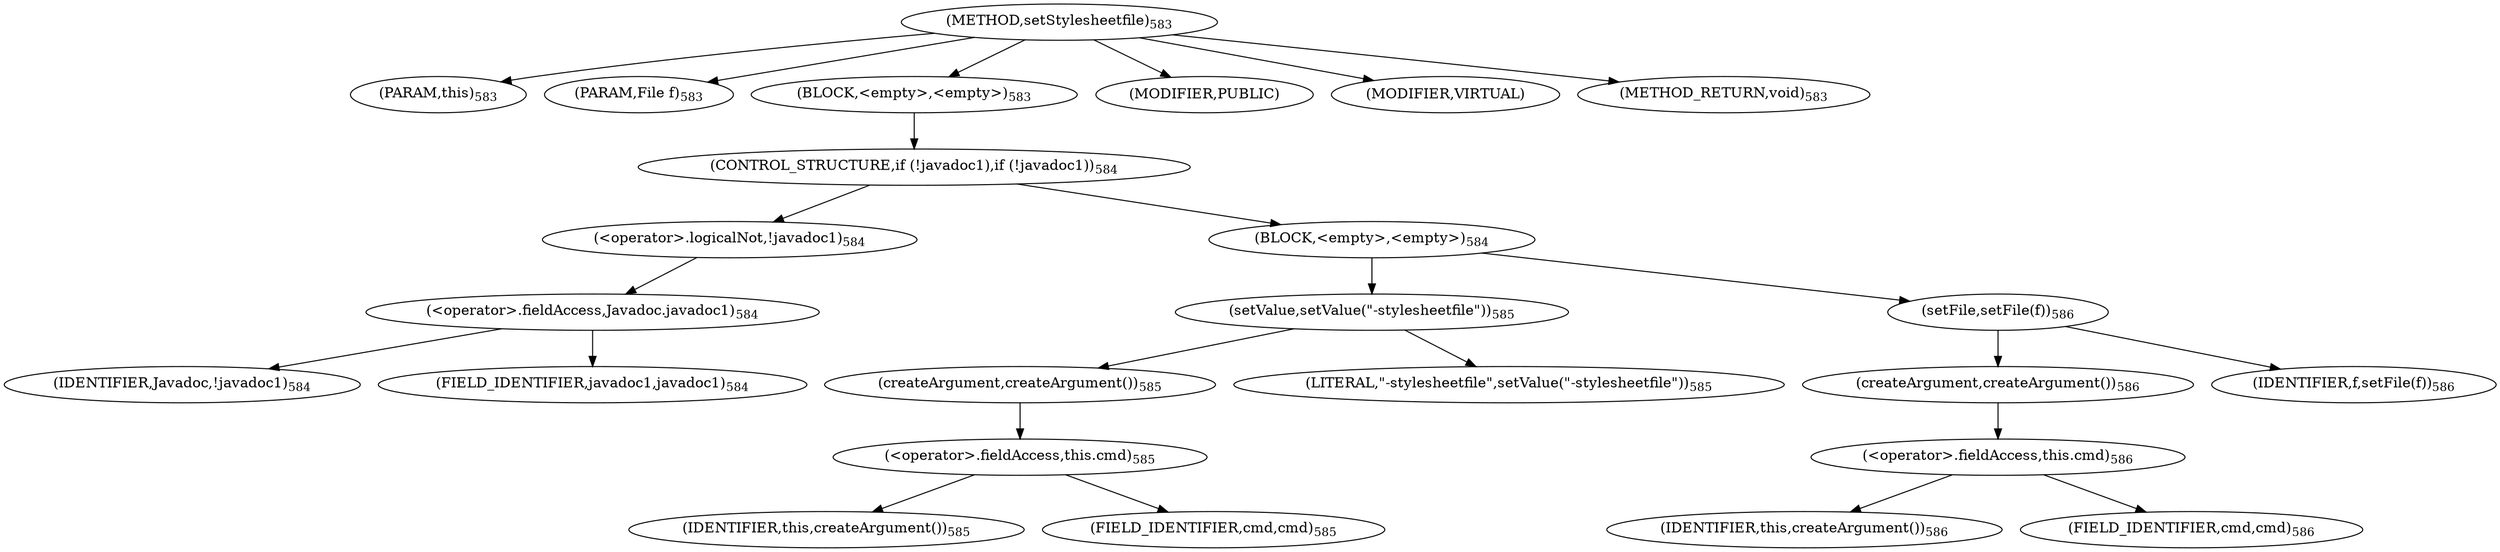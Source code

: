 digraph "setStylesheetfile" {  
"1899" [label = <(METHOD,setStylesheetfile)<SUB>583</SUB>> ]
"1900" [label = <(PARAM,this)<SUB>583</SUB>> ]
"1901" [label = <(PARAM,File f)<SUB>583</SUB>> ]
"1902" [label = <(BLOCK,&lt;empty&gt;,&lt;empty&gt;)<SUB>583</SUB>> ]
"1903" [label = <(CONTROL_STRUCTURE,if (!javadoc1),if (!javadoc1))<SUB>584</SUB>> ]
"1904" [label = <(&lt;operator&gt;.logicalNot,!javadoc1)<SUB>584</SUB>> ]
"1905" [label = <(&lt;operator&gt;.fieldAccess,Javadoc.javadoc1)<SUB>584</SUB>> ]
"1906" [label = <(IDENTIFIER,Javadoc,!javadoc1)<SUB>584</SUB>> ]
"1907" [label = <(FIELD_IDENTIFIER,javadoc1,javadoc1)<SUB>584</SUB>> ]
"1908" [label = <(BLOCK,&lt;empty&gt;,&lt;empty&gt;)<SUB>584</SUB>> ]
"1909" [label = <(setValue,setValue(&quot;-stylesheetfile&quot;))<SUB>585</SUB>> ]
"1910" [label = <(createArgument,createArgument())<SUB>585</SUB>> ]
"1911" [label = <(&lt;operator&gt;.fieldAccess,this.cmd)<SUB>585</SUB>> ]
"1912" [label = <(IDENTIFIER,this,createArgument())<SUB>585</SUB>> ]
"1913" [label = <(FIELD_IDENTIFIER,cmd,cmd)<SUB>585</SUB>> ]
"1914" [label = <(LITERAL,&quot;-stylesheetfile&quot;,setValue(&quot;-stylesheetfile&quot;))<SUB>585</SUB>> ]
"1915" [label = <(setFile,setFile(f))<SUB>586</SUB>> ]
"1916" [label = <(createArgument,createArgument())<SUB>586</SUB>> ]
"1917" [label = <(&lt;operator&gt;.fieldAccess,this.cmd)<SUB>586</SUB>> ]
"1918" [label = <(IDENTIFIER,this,createArgument())<SUB>586</SUB>> ]
"1919" [label = <(FIELD_IDENTIFIER,cmd,cmd)<SUB>586</SUB>> ]
"1920" [label = <(IDENTIFIER,f,setFile(f))<SUB>586</SUB>> ]
"1921" [label = <(MODIFIER,PUBLIC)> ]
"1922" [label = <(MODIFIER,VIRTUAL)> ]
"1923" [label = <(METHOD_RETURN,void)<SUB>583</SUB>> ]
  "1899" -> "1900" 
  "1899" -> "1901" 
  "1899" -> "1902" 
  "1899" -> "1921" 
  "1899" -> "1922" 
  "1899" -> "1923" 
  "1902" -> "1903" 
  "1903" -> "1904" 
  "1903" -> "1908" 
  "1904" -> "1905" 
  "1905" -> "1906" 
  "1905" -> "1907" 
  "1908" -> "1909" 
  "1908" -> "1915" 
  "1909" -> "1910" 
  "1909" -> "1914" 
  "1910" -> "1911" 
  "1911" -> "1912" 
  "1911" -> "1913" 
  "1915" -> "1916" 
  "1915" -> "1920" 
  "1916" -> "1917" 
  "1917" -> "1918" 
  "1917" -> "1919" 
}
